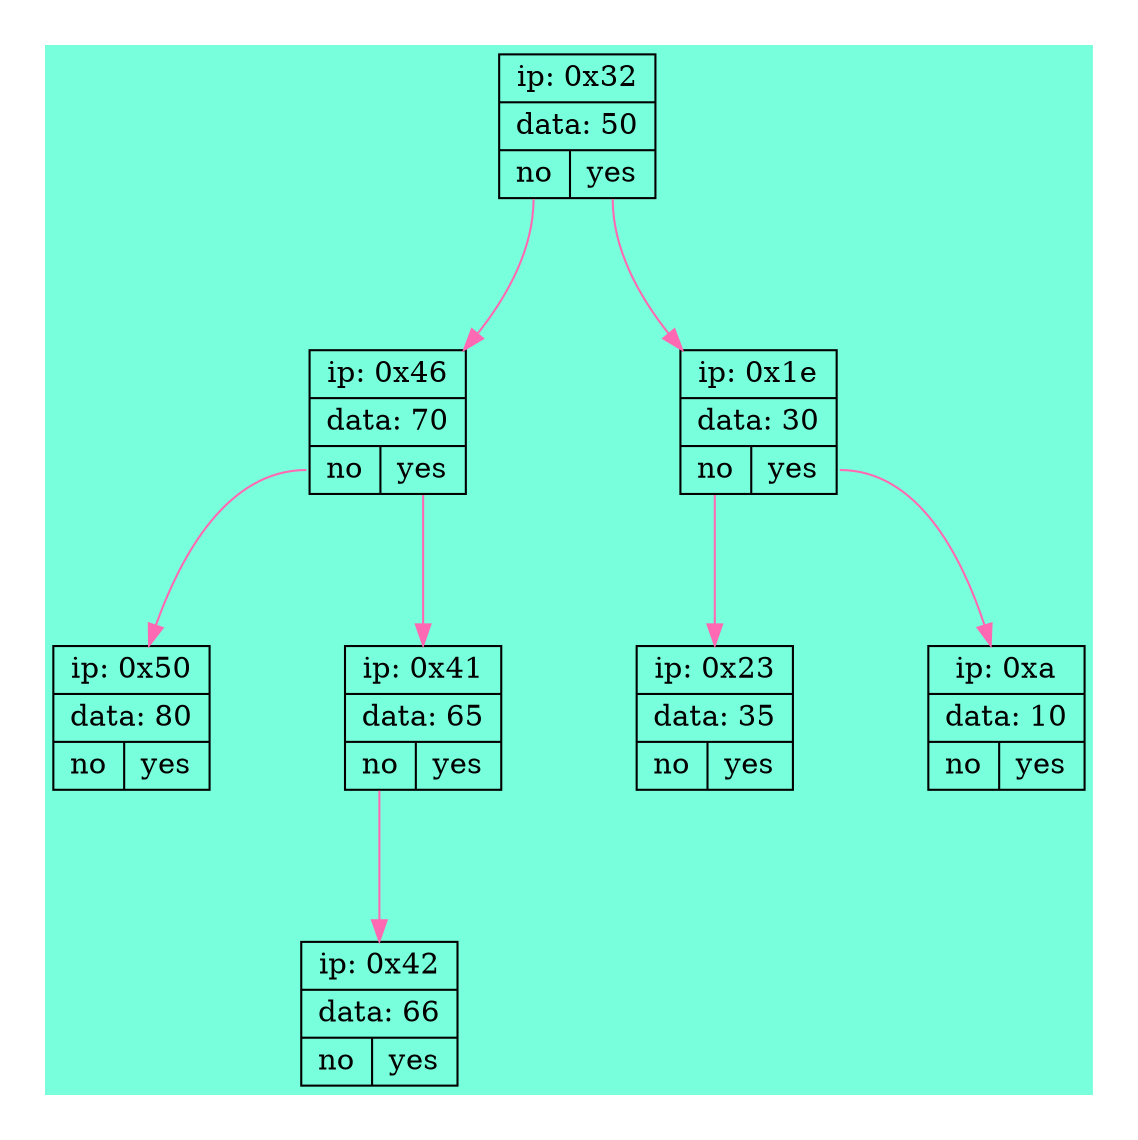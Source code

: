 
digraph structs {
charset = "UTF-8";
rankdir=TB;
bgcolor = "#0000aa";
fontcolor = black;
fontsize = 18;
style = "rounded";
margin = 0.3;
ranksep = 1.0;
nodesep = 0.9;
bgcolor = "#78FFDB";
edge [color="#FF69B4"];

50[shape=record, label= "{ip: 0x32 | data: 50 | {<f1> no | <f2> yes}}"];
70[shape=record, label= "{ip: 0x46 | data: 70 | {<f1> no | <f2> yes}}"];
80[shape=record, label= "{ip: 0x50 | data: 80 | {<f1> no | <f2> yes}}"];
65[shape=record, label= "{ip: 0x41 | data: 65 | {<f1> no | <f2> yes}}"];
66[shape=record, label= "{ip: 0x42 | data: 66 | {<f1> no | <f2> yes}}"];
30[shape=record, label= "{ip: 0x1e | data: 30 | {<f1> no | <f2> yes}}"];
35[shape=record, label= "{ip: 0x23 | data: 35 | {<f1> no | <f2> yes}}"];
10[shape=record, label= "{ip: 0xa | data: 10 | {<f1> no | <f2> yes}}"];
50:<f2> -> 30
30:<f2> -> 10
30:<f1> -> 35
50:<f1> -> 70
70:<f2> -> 65
65:<f1> -> 66
70:<f1> -> 80
}
